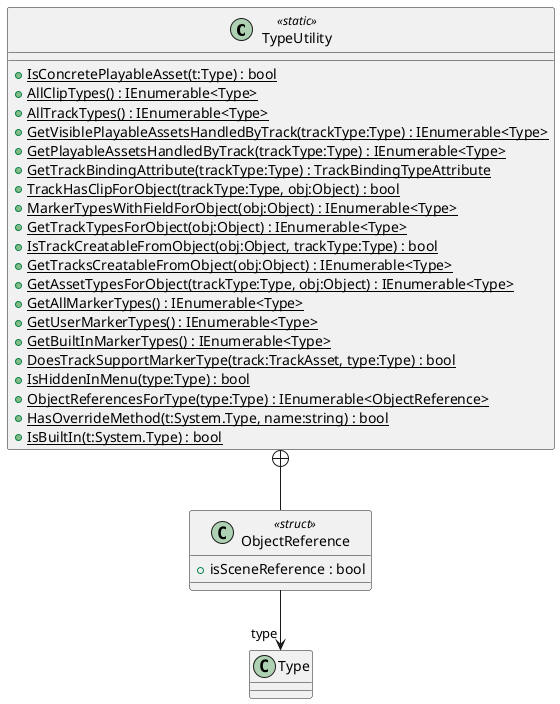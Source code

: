 @startuml
class TypeUtility <<static>> {
    + {static} IsConcretePlayableAsset(t:Type) : bool
    + {static} AllClipTypes() : IEnumerable<Type>
    + {static} AllTrackTypes() : IEnumerable<Type>
    + {static} GetVisiblePlayableAssetsHandledByTrack(trackType:Type) : IEnumerable<Type>
    + {static} GetPlayableAssetsHandledByTrack(trackType:Type) : IEnumerable<Type>
    + {static} GetTrackBindingAttribute(trackType:Type) : TrackBindingTypeAttribute
    + {static} TrackHasClipForObject(trackType:Type, obj:Object) : bool
    + {static} MarkerTypesWithFieldForObject(obj:Object) : IEnumerable<Type>
    + {static} GetTrackTypesForObject(obj:Object) : IEnumerable<Type>
    + {static} IsTrackCreatableFromObject(obj:Object, trackType:Type) : bool
    + {static} GetTracksCreatableFromObject(obj:Object) : IEnumerable<Type>
    + {static} GetAssetTypesForObject(trackType:Type, obj:Object) : IEnumerable<Type>
    + {static} GetAllMarkerTypes() : IEnumerable<Type>
    + {static} GetUserMarkerTypes() : IEnumerable<Type>
    + {static} GetBuiltInMarkerTypes() : IEnumerable<Type>
    + {static} DoesTrackSupportMarkerType(track:TrackAsset, type:Type) : bool
    + {static} IsHiddenInMenu(type:Type) : bool
    + {static} ObjectReferencesForType(type:Type) : IEnumerable<ObjectReference>
    + {static} HasOverrideMethod(t:System.Type, name:string) : bool
    + {static} IsBuiltIn(t:System.Type) : bool
}
class ObjectReference <<struct>> {
    + isSceneReference : bool
}
TypeUtility +-- ObjectReference
ObjectReference --> "type" Type
@enduml
